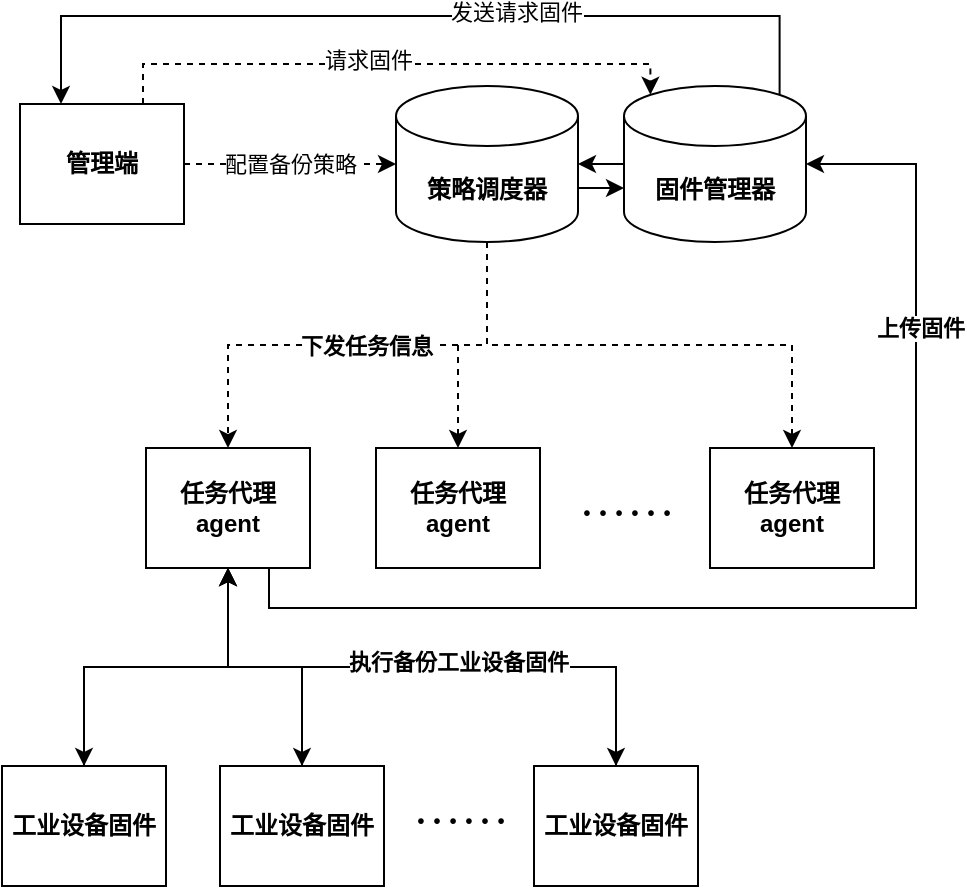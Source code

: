 <mxfile version="16.6.4" type="github">
  <diagram id="_G1xeEsAA8JANmBD5S7e" name="Page-1">
    <mxGraphModel dx="408" dy="579" grid="0" gridSize="10" guides="1" tooltips="1" connect="1" arrows="1" fold="1" page="1" pageScale="1" pageWidth="827" pageHeight="1169" math="0" shadow="0">
      <root>
        <mxCell id="0" />
        <mxCell id="1" parent="0" />
        <mxCell id="-ETjHtoC4zQ_Lz9JCm9w-2" value="配置备份策略" style="edgeStyle=orthogonalEdgeStyle;rounded=0;orthogonalLoop=1;jettySize=auto;html=1;exitX=1;exitY=0.5;exitDx=0;exitDy=0;entryX=0;entryY=0.5;entryDx=0;entryDy=0;entryPerimeter=0;dashed=1;" edge="1" parent="1" source="A042u1E6h-MGTahwksuI-8" target="A042u1E6h-MGTahwksuI-14">
          <mxGeometry relative="1" as="geometry" />
        </mxCell>
        <mxCell id="-ETjHtoC4zQ_Lz9JCm9w-3" style="edgeStyle=orthogonalEdgeStyle;rounded=0;orthogonalLoop=1;jettySize=auto;html=1;exitX=0.75;exitY=0;exitDx=0;exitDy=0;entryX=0.145;entryY=0;entryDx=0;entryDy=4.35;entryPerimeter=0;dashed=1;" edge="1" parent="1" source="A042u1E6h-MGTahwksuI-8" target="A042u1E6h-MGTahwksuI-40">
          <mxGeometry relative="1" as="geometry">
            <Array as="points">
              <mxPoint x="1010" y="285" />
              <mxPoint x="1263" y="285" />
            </Array>
          </mxGeometry>
        </mxCell>
        <mxCell id="-ETjHtoC4zQ_Lz9JCm9w-6" value="请求固件" style="edgeLabel;html=1;align=center;verticalAlign=middle;resizable=0;points=[];" vertex="1" connectable="0" parent="-ETjHtoC4zQ_Lz9JCm9w-3">
          <mxGeometry x="-0.086" y="2" relative="1" as="geometry">
            <mxPoint as="offset" />
          </mxGeometry>
        </mxCell>
        <mxCell id="A042u1E6h-MGTahwksuI-8" value="管理端" style="rounded=0;whiteSpace=wrap;html=1;fontStyle=1" parent="1" vertex="1">
          <mxGeometry x="948" y="305" width="82" height="60" as="geometry" />
        </mxCell>
        <mxCell id="A042u1E6h-MGTahwksuI-43" style="edgeStyle=orthogonalEdgeStyle;rounded=0;orthogonalLoop=1;jettySize=auto;html=1;exitX=0.5;exitY=1;exitDx=0;exitDy=0;exitPerimeter=0;entryX=0.5;entryY=0;entryDx=0;entryDy=0;dashed=1;" parent="1" source="A042u1E6h-MGTahwksuI-14" target="A042u1E6h-MGTahwksuI-22" edge="1">
          <mxGeometry relative="1" as="geometry" />
        </mxCell>
        <mxCell id="A042u1E6h-MGTahwksuI-46" value="下发任务信息" style="edgeLabel;html=1;align=center;verticalAlign=middle;resizable=0;points=[];fontStyle=1" parent="A042u1E6h-MGTahwksuI-43" vertex="1" connectable="0">
          <mxGeometry x="-0.133" y="-2" relative="1" as="geometry">
            <mxPoint x="-11" y="2" as="offset" />
          </mxGeometry>
        </mxCell>
        <mxCell id="A042u1E6h-MGTahwksuI-44" style="edgeStyle=orthogonalEdgeStyle;rounded=0;orthogonalLoop=1;jettySize=auto;html=1;exitX=0.5;exitY=1;exitDx=0;exitDy=0;exitPerimeter=0;dashed=1;" parent="1" source="A042u1E6h-MGTahwksuI-14" target="A042u1E6h-MGTahwksuI-24" edge="1">
          <mxGeometry relative="1" as="geometry" />
        </mxCell>
        <mxCell id="A042u1E6h-MGTahwksuI-45" style="edgeStyle=orthogonalEdgeStyle;rounded=0;orthogonalLoop=1;jettySize=auto;html=1;exitX=0.5;exitY=1;exitDx=0;exitDy=0;exitPerimeter=0;dashed=1;" parent="1" source="A042u1E6h-MGTahwksuI-14" target="A042u1E6h-MGTahwksuI-26" edge="1">
          <mxGeometry relative="1" as="geometry" />
        </mxCell>
        <mxCell id="A042u1E6h-MGTahwksuI-61" style="edgeStyle=none;rounded=0;orthogonalLoop=1;jettySize=auto;html=1;exitX=1;exitY=0;exitDx=0;exitDy=51;exitPerimeter=0;entryX=0;entryY=0;entryDx=0;entryDy=51;entryPerimeter=0;" parent="1" source="A042u1E6h-MGTahwksuI-14" target="A042u1E6h-MGTahwksuI-40" edge="1">
          <mxGeometry relative="1" as="geometry" />
        </mxCell>
        <mxCell id="A042u1E6h-MGTahwksuI-14" value="策略调度器" style="shape=cylinder3;whiteSpace=wrap;html=1;boundedLbl=1;backgroundOutline=1;size=15;fontStyle=1" parent="1" vertex="1">
          <mxGeometry x="1136" y="296" width="91" height="78" as="geometry" />
        </mxCell>
        <mxCell id="A042u1E6h-MGTahwksuI-49" style="edgeStyle=orthogonalEdgeStyle;rounded=0;orthogonalLoop=1;jettySize=auto;html=1;exitX=0.5;exitY=1;exitDx=0;exitDy=0;" parent="1" source="A042u1E6h-MGTahwksuI-22" target="A042u1E6h-MGTahwksuI-31" edge="1">
          <mxGeometry relative="1" as="geometry" />
        </mxCell>
        <mxCell id="A042u1E6h-MGTahwksuI-52" style="edgeStyle=orthogonalEdgeStyle;rounded=0;orthogonalLoop=1;jettySize=auto;html=1;exitX=0.5;exitY=1;exitDx=0;exitDy=0;" parent="1" source="A042u1E6h-MGTahwksuI-22" target="A042u1E6h-MGTahwksuI-32" edge="1">
          <mxGeometry relative="1" as="geometry" />
        </mxCell>
        <mxCell id="A042u1E6h-MGTahwksuI-54" style="edgeStyle=orthogonalEdgeStyle;rounded=0;orthogonalLoop=1;jettySize=auto;html=1;exitX=0.5;exitY=1;exitDx=0;exitDy=0;" parent="1" source="A042u1E6h-MGTahwksuI-22" target="A042u1E6h-MGTahwksuI-33" edge="1">
          <mxGeometry relative="1" as="geometry" />
        </mxCell>
        <mxCell id="A042u1E6h-MGTahwksuI-57" style="edgeStyle=orthogonalEdgeStyle;rounded=0;orthogonalLoop=1;jettySize=auto;html=1;exitX=0.75;exitY=1;exitDx=0;exitDy=0;entryX=1;entryY=0.5;entryDx=0;entryDy=0;entryPerimeter=0;" parent="1" source="A042u1E6h-MGTahwksuI-22" target="A042u1E6h-MGTahwksuI-40" edge="1">
          <mxGeometry relative="1" as="geometry">
            <Array as="points">
              <mxPoint x="1073" y="557" />
              <mxPoint x="1396" y="557" />
              <mxPoint x="1396" y="335" />
            </Array>
          </mxGeometry>
        </mxCell>
        <mxCell id="A042u1E6h-MGTahwksuI-60" value="上传固件" style="edgeLabel;html=1;align=center;verticalAlign=middle;resizable=0;points=[];fontStyle=1" parent="A042u1E6h-MGTahwksuI-57" vertex="1" connectable="0">
          <mxGeometry x="0.558" y="-2" relative="1" as="geometry">
            <mxPoint as="offset" />
          </mxGeometry>
        </mxCell>
        <mxCell id="A042u1E6h-MGTahwksuI-22" value="任务代理&lt;br&gt;agent" style="rounded=0;whiteSpace=wrap;html=1;fontStyle=1" parent="1" vertex="1">
          <mxGeometry x="1011" y="477" width="82" height="60" as="geometry" />
        </mxCell>
        <mxCell id="A042u1E6h-MGTahwksuI-24" value="任务代理&lt;br&gt;agent" style="rounded=0;whiteSpace=wrap;html=1;fontStyle=1" parent="1" vertex="1">
          <mxGeometry x="1126" y="477" width="82" height="60" as="geometry" />
        </mxCell>
        <mxCell id="A042u1E6h-MGTahwksuI-26" value="任务代理&lt;br&gt;agent" style="rounded=0;whiteSpace=wrap;html=1;fontStyle=1" parent="1" vertex="1">
          <mxGeometry x="1293" y="477" width="82" height="60" as="geometry" />
        </mxCell>
        <mxCell id="A042u1E6h-MGTahwksuI-50" style="edgeStyle=orthogonalEdgeStyle;rounded=0;orthogonalLoop=1;jettySize=auto;html=1;exitX=0.5;exitY=0;exitDx=0;exitDy=0;entryX=0.5;entryY=1;entryDx=0;entryDy=0;" parent="1" source="A042u1E6h-MGTahwksuI-31" target="A042u1E6h-MGTahwksuI-22" edge="1">
          <mxGeometry relative="1" as="geometry" />
        </mxCell>
        <mxCell id="A042u1E6h-MGTahwksuI-31" value="工业设备固件" style="rounded=0;whiteSpace=wrap;html=1;fontStyle=1" parent="1" vertex="1">
          <mxGeometry x="939" y="636" width="82" height="60" as="geometry" />
        </mxCell>
        <mxCell id="A042u1E6h-MGTahwksuI-51" style="edgeStyle=orthogonalEdgeStyle;rounded=0;orthogonalLoop=1;jettySize=auto;html=1;exitX=0.5;exitY=0;exitDx=0;exitDy=0;entryX=0.5;entryY=1;entryDx=0;entryDy=0;" parent="1" source="A042u1E6h-MGTahwksuI-32" target="A042u1E6h-MGTahwksuI-22" edge="1">
          <mxGeometry relative="1" as="geometry" />
        </mxCell>
        <mxCell id="A042u1E6h-MGTahwksuI-32" value="工业设备固件" style="rounded=0;whiteSpace=wrap;html=1;fontStyle=1" parent="1" vertex="1">
          <mxGeometry x="1048" y="636" width="82" height="60" as="geometry" />
        </mxCell>
        <mxCell id="A042u1E6h-MGTahwksuI-53" style="edgeStyle=orthogonalEdgeStyle;rounded=0;orthogonalLoop=1;jettySize=auto;html=1;exitX=0.5;exitY=0;exitDx=0;exitDy=0;entryX=0.5;entryY=1;entryDx=0;entryDy=0;" parent="1" source="A042u1E6h-MGTahwksuI-33" target="A042u1E6h-MGTahwksuI-22" edge="1">
          <mxGeometry relative="1" as="geometry" />
        </mxCell>
        <mxCell id="A042u1E6h-MGTahwksuI-56" value="执行备份工业设备固件" style="edgeLabel;html=1;align=center;verticalAlign=middle;resizable=0;points=[];fontStyle=1" parent="A042u1E6h-MGTahwksuI-53" vertex="1" connectable="0">
          <mxGeometry x="-0.119" y="-3" relative="1" as="geometry">
            <mxPoint as="offset" />
          </mxGeometry>
        </mxCell>
        <mxCell id="A042u1E6h-MGTahwksuI-33" value="工业设备固件" style="rounded=0;whiteSpace=wrap;html=1;fontStyle=1" parent="1" vertex="1">
          <mxGeometry x="1205" y="636" width="82" height="60" as="geometry" />
        </mxCell>
        <mxCell id="A042u1E6h-MGTahwksuI-34" value="&lt;font face=&quot;Comic Sans MS&quot; style=&quot;font-size: 24px&quot;&gt;……&lt;/font&gt;" style="text;html=1;resizable=0;autosize=1;align=center;verticalAlign=middle;points=[];fillColor=none;strokeColor=none;rounded=0;" parent="1" vertex="1">
          <mxGeometry x="1146" y="645" width="43" height="23" as="geometry" />
        </mxCell>
        <mxCell id="A042u1E6h-MGTahwksuI-63" style="edgeStyle=none;rounded=0;orthogonalLoop=1;jettySize=auto;html=1;exitX=0;exitY=0.5;exitDx=0;exitDy=0;exitPerimeter=0;entryX=1;entryY=0.5;entryDx=0;entryDy=0;entryPerimeter=0;" parent="1" source="A042u1E6h-MGTahwksuI-40" target="A042u1E6h-MGTahwksuI-14" edge="1">
          <mxGeometry relative="1" as="geometry" />
        </mxCell>
        <mxCell id="-ETjHtoC4zQ_Lz9JCm9w-4" style="edgeStyle=orthogonalEdgeStyle;rounded=0;orthogonalLoop=1;jettySize=auto;html=1;exitX=0.855;exitY=0;exitDx=0;exitDy=4.35;exitPerimeter=0;entryX=0.25;entryY=0;entryDx=0;entryDy=0;" edge="1" parent="1" source="A042u1E6h-MGTahwksuI-40" target="A042u1E6h-MGTahwksuI-8">
          <mxGeometry relative="1" as="geometry">
            <Array as="points">
              <mxPoint x="1328" y="261" />
              <mxPoint x="969" y="261" />
            </Array>
          </mxGeometry>
        </mxCell>
        <mxCell id="-ETjHtoC4zQ_Lz9JCm9w-7" value="发送请求固件" style="edgeLabel;html=1;align=center;verticalAlign=middle;resizable=0;points=[];" vertex="1" connectable="0" parent="-ETjHtoC4zQ_Lz9JCm9w-4">
          <mxGeometry x="-0.225" y="-2" relative="1" as="geometry">
            <mxPoint as="offset" />
          </mxGeometry>
        </mxCell>
        <mxCell id="A042u1E6h-MGTahwksuI-40" value="固件管理器" style="shape=cylinder3;whiteSpace=wrap;html=1;boundedLbl=1;backgroundOutline=1;size=15;fontStyle=1" parent="1" vertex="1">
          <mxGeometry x="1250" y="296" width="91" height="78" as="geometry" />
        </mxCell>
        <mxCell id="A042u1E6h-MGTahwksuI-41" value="&lt;font face=&quot;Comic Sans MS&quot; style=&quot;font-size: 24px&quot;&gt;……&lt;/font&gt;" style="text;html=1;resizable=0;autosize=1;align=center;verticalAlign=middle;points=[];fillColor=none;strokeColor=none;rounded=0;" parent="1" vertex="1">
          <mxGeometry x="1229" y="491" width="43" height="23" as="geometry" />
        </mxCell>
      </root>
    </mxGraphModel>
  </diagram>
</mxfile>
